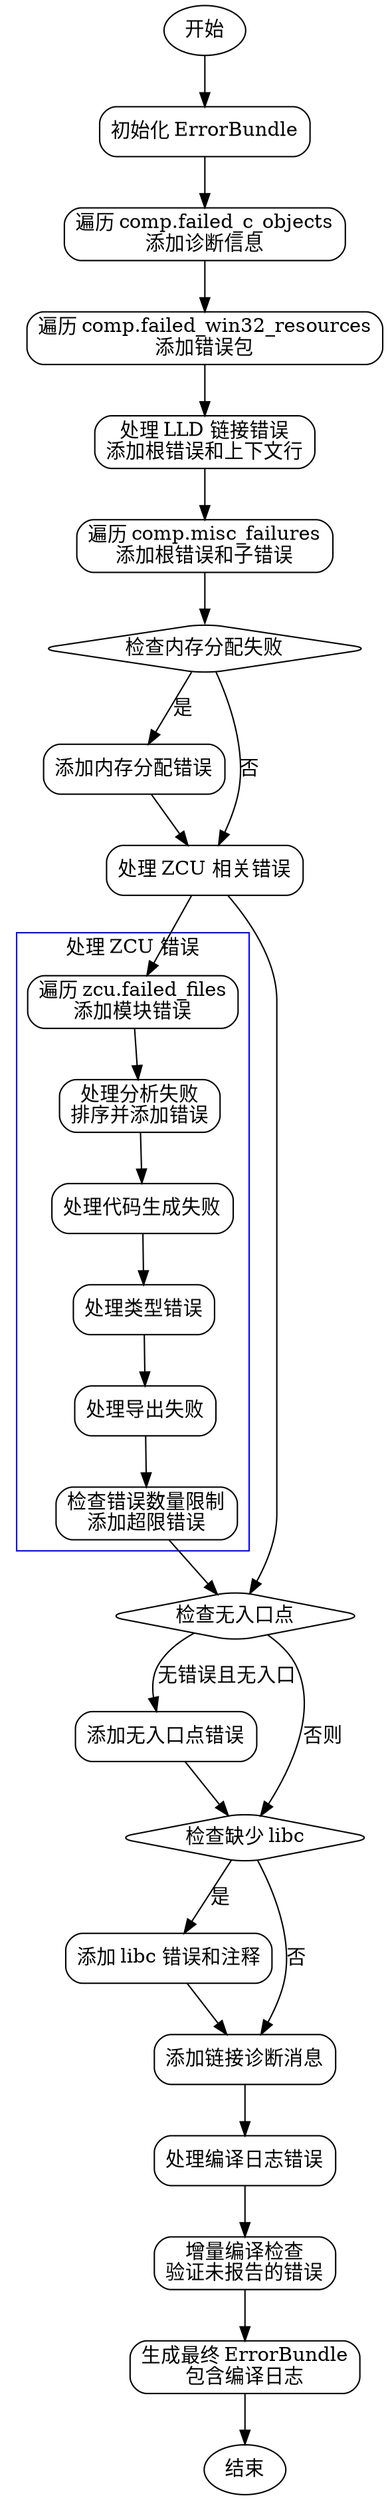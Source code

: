 
digraph GetAllErrorsAllocFlow {
    rankdir=TB;
    node [shape=rectangle, style=rounded];

    start [label="开始", shape=ellipse];
    end [label="结束", shape=ellipse];

    init_bundle [label="初始化 ErrorBundle"];
    process_c_objects [label="遍历 comp.failed_c_objects\n添加诊断信息"];
    process_win32_res [label="遍历 comp.failed_win32_resources\n添加错误包"];
    process_lld_errors [label="处理 LLD 链接错误\n添加根错误和上下文行"];
    process_misc_failures [label="遍历 comp.misc_failures\n添加根错误和子错误"];
    check_alloc_failure [label="检查内存分配失败", shape=diamond];
    add_alloc_error [label="添加内存分配错误"];
    process_zcu_errors [label="处理 ZCU 相关错误"];
    check_entry_point [label="检查无入口点", shape=diamond];
    add_entry_error [label="添加无入口点错误"];
    check_libc [label="检查缺少 libc", shape=diamond];
    add_libc_error [label="添加 libc 错误和注释"];
    add_link_diags [label="添加链接诊断消息"];
    process_compile_logs [label="处理编译日志错误"];
    check_incremental [label="增量编译检查\n验证未报告的错误"];
    finalize_bundle [label="生成最终 ErrorBundle\n包含编译日志"];

    start -> init_bundle;
    init_bundle -> process_c_objects;
    process_c_objects -> process_win32_res;
    process_win32_res -> process_lld_errors;
    process_lld_errors -> process_misc_failures;
    process_misc_failures -> check_alloc_failure;

    check_alloc_failure -> add_alloc_error [label="是"];
    check_alloc_failure -> process_zcu_errors [label="否"];
    add_alloc_error -> process_zcu_errors;

    process_zcu_errors -> check_entry_point;
    check_entry_point -> add_entry_error [label="无错误且无入口"];
    check_entry_point -> check_libc [label="否则"];
    add_entry_error -> check_libc;

    check_libc -> add_libc_error [label="是"];
    check_libc -> add_link_diags [label="否"];
    add_libc_error -> add_link_diags;

    add_link_diags -> process_compile_logs;
    process_compile_logs -> check_incremental;
    check_incremental -> finalize_bundle;
    finalize_bundle -> end;

    // ZCU 错误处理的子流程
    subgraph cluster_zcu {
        label="处理 ZCU 错误";
        color=blue;

        zcu_failed_files [label="遍历 zcu.failed_files\n添加模块错误"];
        zcu_analysis [label="处理分析失败\n排序并添加错误"];
        zcu_codegen [label="处理代码生成失败"];
        zcu_types [label="处理类型错误"];
        zcu_exports [label="处理导出失败"];
        error_limit_check [label="检查错误数量限制\n添加超限错误"];

        zcu_failed_files -> zcu_analysis;
        zcu_analysis -> zcu_codegen;
        zcu_codegen -> zcu_types;
        zcu_types -> zcu_exports;
        zcu_exports -> error_limit_check;
    }

    process_zcu_errors -> zcu_failed_files [lhead=cluster_zcu];
    error_limit_check -> check_entry_point [ltail=cluster_zcu];
}
